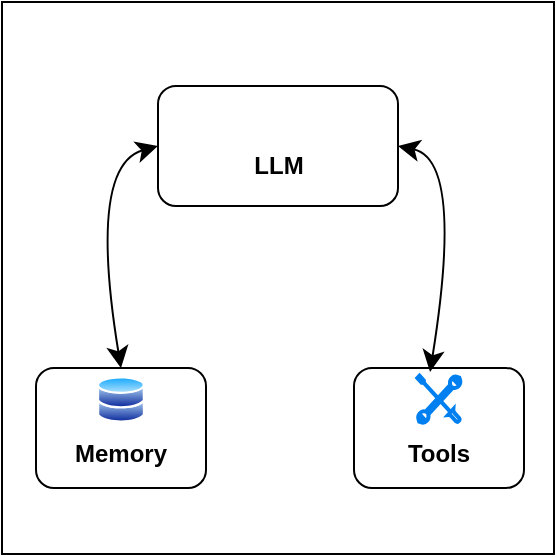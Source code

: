 <mxfile version="28.0.6" pages="4">
  <diagram name="Page-1" id="FeXp3lwhKvDChLXC00sJ">
    <mxGraphModel dx="703" dy="830" grid="0" gridSize="10" guides="1" tooltips="1" connect="1" arrows="1" fold="1" page="0" pageScale="1" pageWidth="827" pageHeight="1169" math="0" shadow="0">
      <root>
        <mxCell id="0" />
        <mxCell id="1" parent="0" />
        <mxCell id="gt8i8WAIPigKyDKN9nyk-1" value="" style="whiteSpace=wrap;html=1;aspect=fixed;" vertex="1" parent="1">
          <mxGeometry x="32" y="32" width="276" height="276" as="geometry" />
        </mxCell>
        <mxCell id="w7_embxRRbCrGlgy1Q8U-1" value="" style="rounded=1;whiteSpace=wrap;html=1;" vertex="1" parent="1">
          <mxGeometry x="110" y="74" width="120" height="60" as="geometry" />
        </mxCell>
        <mxCell id="-sjNBUB8IZvCzLfl4tqM-1" value="" style="rounded=1;whiteSpace=wrap;html=1;" vertex="1" parent="1">
          <mxGeometry x="49" y="215" width="85" height="60" as="geometry" />
        </mxCell>
        <mxCell id="-sjNBUB8IZvCzLfl4tqM-2" value="" style="rounded=1;whiteSpace=wrap;html=1;" vertex="1" parent="1">
          <mxGeometry x="208" y="215" width="85" height="60" as="geometry" />
        </mxCell>
        <mxCell id="-sjNBUB8IZvCzLfl4tqM-3" value="" style="image;aspect=fixed;perimeter=ellipsePerimeter;html=1;align=center;shadow=0;dashed=0;spacingTop=3;image=img/lib/active_directory/databases.svg;" vertex="1" parent="1">
          <mxGeometry x="79.5" y="219" width="24" height="23.52" as="geometry" />
        </mxCell>
        <mxCell id="-sjNBUB8IZvCzLfl4tqM-4" value="" style="html=1;verticalLabelPosition=bottom;align=center;labelBackgroundColor=#ffffff;verticalAlign=top;strokeWidth=2;strokeColor=#0080F0;shadow=0;dashed=0;shape=mxgraph.ios7.icons.tools;pointerEvents=1" vertex="1" parent="1">
          <mxGeometry x="239.65" y="218.82" width="21.7" height="23.7" as="geometry" />
        </mxCell>
        <mxCell id="-sjNBUB8IZvCzLfl4tqM-5" value="" style="shape=image;html=1;verticalAlign=top;verticalLabelPosition=bottom;labelBackgroundColor=#ffffff;imageAspect=0;aspect=fixed;image=https://icons.diagrams.net/icon-cache1/Boxicons_Regular_Vol_1-2633/bx-brain-800.svg" vertex="1" parent="1">
          <mxGeometry x="158" y="80" width="24" height="24" as="geometry" />
        </mxCell>
        <mxCell id="-sjNBUB8IZvCzLfl4tqM-6" value="&lt;b&gt;Tools&lt;/b&gt;" style="text;html=1;align=center;verticalAlign=middle;whiteSpace=wrap;rounded=0;" vertex="1" parent="1">
          <mxGeometry x="224" y="246" width="53" height="24" as="geometry" />
        </mxCell>
        <mxCell id="-sjNBUB8IZvCzLfl4tqM-7" value="&lt;b&gt;LLM&lt;/b&gt;" style="text;html=1;align=center;verticalAlign=middle;whiteSpace=wrap;rounded=0;" vertex="1" parent="1">
          <mxGeometry x="143.5" y="102" width="53" height="24" as="geometry" />
        </mxCell>
        <mxCell id="-sjNBUB8IZvCzLfl4tqM-8" value="&lt;b&gt;Memory&lt;/b&gt;" style="text;html=1;align=center;verticalAlign=middle;whiteSpace=wrap;rounded=0;" vertex="1" parent="1">
          <mxGeometry x="65" y="246" width="53" height="24" as="geometry" />
        </mxCell>
        <mxCell id="-sjNBUB8IZvCzLfl4tqM-13" value="" style="endArrow=classic;startArrow=classic;html=1;rounded=0;fontSize=12;startSize=8;endSize=8;curved=1;entryX=0.5;entryY=0;entryDx=0;entryDy=0;exitX=0;exitY=0.5;exitDx=0;exitDy=0;" edge="1" parent="1" source="w7_embxRRbCrGlgy1Q8U-1" target="-sjNBUB8IZvCzLfl4tqM-1">
          <mxGeometry width="50" height="50" relative="1" as="geometry">
            <mxPoint x="175" y="225" as="sourcePoint" />
            <mxPoint x="225" y="175" as="targetPoint" />
            <Array as="points">
              <mxPoint x="75" y="114" />
            </Array>
          </mxGeometry>
        </mxCell>
        <mxCell id="-sjNBUB8IZvCzLfl4tqM-14" value="" style="endArrow=classic;startArrow=classic;html=1;rounded=0;fontSize=12;startSize=8;endSize=8;curved=1;exitX=0.293;exitY=-0.077;exitDx=0;exitDy=0;exitPerimeter=0;entryX=1;entryY=0.5;entryDx=0;entryDy=0;" edge="1" parent="1" source="-sjNBUB8IZvCzLfl4tqM-4" target="w7_embxRRbCrGlgy1Q8U-1">
          <mxGeometry width="50" height="50" relative="1" as="geometry">
            <mxPoint x="175" y="225" as="sourcePoint" />
            <mxPoint x="225" y="175" as="targetPoint" />
            <Array as="points">
              <mxPoint x="263" y="111" />
            </Array>
          </mxGeometry>
        </mxCell>
      </root>
    </mxGraphModel>
  </diagram>
  <diagram id="Ddv0bjJEGDfk7h7jrF93" name="Page-2">
    <mxGraphModel dx="402" dy="474" grid="0" gridSize="10" guides="1" tooltips="1" connect="1" arrows="1" fold="1" page="0" pageScale="1" pageWidth="827" pageHeight="1169" math="0" shadow="0">
      <root>
        <mxCell id="0" />
        <mxCell id="1" parent="0" />
        <mxCell id="w3kxhkQSGcvHAjl5hH4f-1" value="" style="whiteSpace=wrap;html=1;aspect=fixed;" vertex="1" parent="1">
          <mxGeometry x="44" y="44" width="270" height="270" as="geometry" />
        </mxCell>
        <mxCell id="_LxnW0N4NbK_T_UUXc8Z-15" value="" style="edgeStyle=none;curved=1;rounded=0;orthogonalLoop=1;jettySize=auto;html=1;fontSize=12;startSize=8;endSize=8;" edge="1" parent="1" source="_LxnW0N4NbK_T_UUXc8Z-2" target="_LxnW0N4NbK_T_UUXc8Z-4">
          <mxGeometry relative="1" as="geometry">
            <Array as="points">
              <mxPoint x="76" y="109" />
            </Array>
          </mxGeometry>
        </mxCell>
        <mxCell id="_LxnW0N4NbK_T_UUXc8Z-16" value="3" style="edgeLabel;html=1;align=center;verticalAlign=middle;resizable=0;points=[];fontSize=12;" vertex="1" connectable="0" parent="_LxnW0N4NbK_T_UUXc8Z-15">
          <mxGeometry x="-0.355" y="-2" relative="1" as="geometry">
            <mxPoint as="offset" />
          </mxGeometry>
        </mxCell>
        <mxCell id="_LxnW0N4NbK_T_UUXc8Z-2" value="" style="rounded=1;whiteSpace=wrap;html=1;" vertex="1" parent="1">
          <mxGeometry x="72" y="211" width="89" height="60" as="geometry" />
        </mxCell>
        <mxCell id="_LxnW0N4NbK_T_UUXc8Z-5" value="" style="edgeStyle=none;curved=1;rounded=0;orthogonalLoop=1;jettySize=auto;html=1;fontSize=12;startSize=8;endSize=8;" edge="1" parent="1" source="_LxnW0N4NbK_T_UUXc8Z-3" target="_LxnW0N4NbK_T_UUXc8Z-2">
          <mxGeometry relative="1" as="geometry" />
        </mxCell>
        <mxCell id="_LxnW0N4NbK_T_UUXc8Z-7" value="2" style="edgeLabel;html=1;align=center;verticalAlign=middle;resizable=0;points=[];fontSize=12;" vertex="1" connectable="0" parent="_LxnW0N4NbK_T_UUXc8Z-5">
          <mxGeometry x="-0.03" relative="1" as="geometry">
            <mxPoint as="offset" />
          </mxGeometry>
        </mxCell>
        <mxCell id="_LxnW0N4NbK_T_UUXc8Z-3" value="" style="rounded=1;whiteSpace=wrap;html=1;" vertex="1" parent="1">
          <mxGeometry x="204" y="211" width="89" height="60" as="geometry" />
        </mxCell>
        <mxCell id="_LxnW0N4NbK_T_UUXc8Z-18" value="" style="edgeStyle=none;curved=1;rounded=0;orthogonalLoop=1;jettySize=auto;html=1;fontSize=12;startSize=8;endSize=8;entryX=0.562;entryY=0.012;entryDx=0;entryDy=0;entryPerimeter=0;" edge="1" parent="1">
          <mxGeometry relative="1" as="geometry">
            <mxPoint x="218.299" y="110.28" as="sourcePoint" />
            <mxPoint x="249.768" y="211.0" as="targetPoint" />
            <Array as="points">
              <mxPoint x="284" y="107" />
            </Array>
          </mxGeometry>
        </mxCell>
        <mxCell id="_LxnW0N4NbK_T_UUXc8Z-23" value="1" style="edgeLabel;html=1;align=center;verticalAlign=middle;resizable=0;points=[];fontSize=12;" vertex="1" connectable="0" parent="_LxnW0N4NbK_T_UUXc8Z-18">
          <mxGeometry x="0.316" y="-4" relative="1" as="geometry">
            <mxPoint as="offset" />
          </mxGeometry>
        </mxCell>
        <mxCell id="_LxnW0N4NbK_T_UUXc8Z-4" value="" style="rounded=1;whiteSpace=wrap;html=1;" vertex="1" parent="1">
          <mxGeometry x="134.5" y="82" width="89" height="60" as="geometry" />
        </mxCell>
        <mxCell id="_LxnW0N4NbK_T_UUXc8Z-8" value="" style="shape=mxgraph.signs.healthcare.brain;html=1;pointerEvents=1;fillColor=#000000;strokeColor=none;verticalLabelPosition=bottom;verticalAlign=top;align=center;" vertex="1" parent="1">
          <mxGeometry x="170.5" y="117" width="17" height="17" as="geometry" />
        </mxCell>
        <mxCell id="_LxnW0N4NbK_T_UUXc8Z-9" value="" style="html=1;verticalLabelPosition=bottom;align=center;labelBackgroundColor=#ffffff;verticalAlign=top;strokeWidth=2;strokeColor=#0080F0;shadow=0;dashed=0;shape=mxgraph.ios7.icons.tools;pointerEvents=1" vertex="1" parent="1">
          <mxGeometry x="239.82" y="243" width="17.35" height="17.7" as="geometry" />
        </mxCell>
        <mxCell id="_LxnW0N4NbK_T_UUXc8Z-10" value="" style="html=1;verticalLabelPosition=bottom;align=center;labelBackgroundColor=#ffffff;verticalAlign=top;strokeWidth=2;strokeColor=#0080F0;shadow=0;dashed=0;shape=mxgraph.ios7.icons.eye;" vertex="1" parent="1">
          <mxGeometry x="104" y="247" width="21" height="13.7" as="geometry" />
        </mxCell>
        <mxCell id="_LxnW0N4NbK_T_UUXc8Z-11" value="&lt;b&gt;Observation&lt;/b&gt;" style="text;html=1;align=center;verticalAlign=middle;whiteSpace=wrap;rounded=0;" vertex="1" parent="1">
          <mxGeometry x="94.25" y="220" width="44.5" height="18" as="geometry" />
        </mxCell>
        <mxCell id="_LxnW0N4NbK_T_UUXc8Z-12" value="&lt;b&gt;Action&lt;/b&gt;" style="text;html=1;align=center;verticalAlign=middle;whiteSpace=wrap;rounded=0;" vertex="1" parent="1">
          <mxGeometry x="226.25" y="220" width="44.5" height="18" as="geometry" />
        </mxCell>
        <mxCell id="_LxnW0N4NbK_T_UUXc8Z-14" value="&lt;b&gt;Thought&lt;/b&gt;" style="text;html=1;align=center;verticalAlign=middle;whiteSpace=wrap;rounded=0;" vertex="1" parent="1">
          <mxGeometry x="156.75" y="89" width="44.5" height="18" as="geometry" />
        </mxCell>
      </root>
    </mxGraphModel>
  </diagram>
  <diagram id="IJSynlm1GDXiRw4LqbKS" name="Page-3">
    <mxGraphModel dx="703" dy="1230" grid="0" gridSize="10" guides="1" tooltips="1" connect="1" arrows="1" fold="1" page="0" pageScale="1" pageWidth="827" pageHeight="1169" math="0" shadow="0">
      <root>
        <mxCell id="0" />
        <mxCell id="1" parent="0" />
        <mxCell id="3HxdFAekFyfG3pPEpKNf-1" value="" style="whiteSpace=wrap;html=1;aspect=fixed;" vertex="1" parent="1">
          <mxGeometry x="41" y="-17" width="260" height="260" as="geometry" />
        </mxCell>
        <mxCell id="N0wYLJIh0VkWQOh1PxE9-1" value="" style="rounded=1;whiteSpace=wrap;html=1;" vertex="1" parent="1">
          <mxGeometry x="111" y="9" width="120" height="60" as="geometry" />
        </mxCell>
        <mxCell id="N0wYLJIh0VkWQOh1PxE9-2" value="" style="rounded=1;whiteSpace=wrap;html=1;" vertex="1" parent="1">
          <mxGeometry x="111" y="89" width="120" height="60" as="geometry" />
        </mxCell>
        <mxCell id="N0wYLJIh0VkWQOh1PxE9-3" value="" style="rounded=1;whiteSpace=wrap;html=1;" vertex="1" parent="1">
          <mxGeometry x="111" y="161" width="120" height="60" as="geometry" />
        </mxCell>
        <mxCell id="N0wYLJIh0VkWQOh1PxE9-4" value="" style="image;aspect=fixed;perimeter=ellipsePerimeter;html=1;align=center;shadow=0;dashed=0;spacingTop=3;image=img/lib/active_directory/sql_server.svg;" vertex="1" parent="1">
          <mxGeometry x="196" y="25.04" width="23.5" height="30.52" as="geometry" />
        </mxCell>
        <mxCell id="N0wYLJIh0VkWQOh1PxE9-5" value="" style="shadow=0;dashed=0;html=1;strokeColor=none;fillColor=#4495D1;labelPosition=center;verticalLabelPosition=bottom;verticalAlign=top;align=center;outlineConnect=0;shape=mxgraph.veeam.checked_doc;" vertex="1" parent="1">
          <mxGeometry x="198.5" y="103.75" width="21" height="30.5" as="geometry" />
        </mxCell>
        <mxCell id="N0wYLJIh0VkWQOh1PxE9-6" value="" style="sketch=0;verticalLabelPosition=bottom;sketch=0;aspect=fixed;html=1;verticalAlign=top;strokeColor=none;fillColor=#000000;align=center;outlineConnect=0;pointerEvents=1;shape=mxgraph.citrix2.authentication_google;" vertex="1" parent="1">
          <mxGeometry x="189.75" y="178.25" width="29.75" height="29.75" as="geometry" />
        </mxCell>
        <mxCell id="N0wYLJIh0VkWQOh1PxE9-7" value="&lt;span&gt;Use Tool A&lt;/span&gt;" style="text;html=1;align=center;verticalAlign=middle;whiteSpace=wrap;rounded=0;fontStyle=1" vertex="1" parent="1">
          <mxGeometry x="118" y="25.04" width="67" height="30" as="geometry" />
        </mxCell>
        <mxCell id="N0wYLJIh0VkWQOh1PxE9-8" value="&lt;span&gt;Use Tool B&lt;/span&gt;" style="text;html=1;align=center;verticalAlign=middle;whiteSpace=wrap;rounded=0;fontStyle=1" vertex="1" parent="1">
          <mxGeometry x="118" y="104" width="67" height="30" as="geometry" />
        </mxCell>
        <mxCell id="N0wYLJIh0VkWQOh1PxE9-9" value="&lt;span&gt;Use Tool C&lt;/span&gt;" style="text;html=1;align=center;verticalAlign=middle;whiteSpace=wrap;rounded=0;fontStyle=1" vertex="1" parent="1">
          <mxGeometry x="118" y="176" width="67" height="30" as="geometry" />
        </mxCell>
      </root>
    </mxGraphModel>
  </diagram>
  <diagram id="os9EMAb2T-1o0sMngYkQ" name="Page-5">
    <mxGraphModel dx="1103" dy="1230" grid="0" gridSize="10" guides="1" tooltips="1" connect="1" arrows="1" fold="1" page="0" pageScale="1" pageWidth="827" pageHeight="1169" math="0" shadow="0">
      <root>
        <mxCell id="0" />
        <mxCell id="1" parent="0" />
        <mxCell id="29QbvSolf8fc6ethr1Fn-1" value="" style="rounded=0;whiteSpace=wrap;html=1;" vertex="1" parent="1">
          <mxGeometry x="-25" y="-98" width="377" height="385" as="geometry" />
        </mxCell>
        <mxCell id="29QbvSolf8fc6ethr1Fn-2" value="" style="rounded=1;whiteSpace=wrap;html=1;" vertex="1" parent="1">
          <mxGeometry x="103.5" y="-68" width="120" height="81" as="geometry" />
        </mxCell>
        <mxCell id="29QbvSolf8fc6ethr1Fn-3" value="" style="rounded=1;whiteSpace=wrap;html=1;" vertex="1" parent="1">
          <mxGeometry x="212" y="54" width="120" height="81" as="geometry" />
        </mxCell>
        <mxCell id="29QbvSolf8fc6ethr1Fn-4" value="" style="rounded=1;whiteSpace=wrap;html=1;" vertex="1" parent="1">
          <mxGeometry x="-4" y="54" width="120" height="81" as="geometry" />
        </mxCell>
        <mxCell id="29QbvSolf8fc6ethr1Fn-5" value="" style="rounded=1;whiteSpace=wrap;html=1;" vertex="1" parent="1">
          <mxGeometry x="103.5" y="182" width="120" height="81" as="geometry" />
        </mxCell>
        <mxCell id="29QbvSolf8fc6ethr1Fn-6" value="" style="shape=image;html=1;verticalAlign=top;verticalLabelPosition=bottom;labelBackgroundColor=#ffffff;imageAspect=0;aspect=fixed;image=https://icons.diagrams.net/icon-cache1/Boxicons_Regular_Vol_1-2633/bx-brain-800.svg" vertex="1" parent="1">
          <mxGeometry x="151.5" y="-60" width="24" height="24" as="geometry" />
        </mxCell>
        <mxCell id="29QbvSolf8fc6ethr1Fn-7" value="" style="shape=image;html=1;verticalAlign=top;verticalLabelPosition=bottom;labelBackgroundColor=#ffffff;imageAspect=0;aspect=fixed;image=https://icons.diagrams.net/icon-cache1/Boxicons_Regular_Vol_1-2633/bx-brain-800.svg" vertex="1" parent="1">
          <mxGeometry x="296" y="82.5" width="24" height="24" as="geometry" />
        </mxCell>
        <mxCell id="29QbvSolf8fc6ethr1Fn-8" value="" style="shape=image;html=1;verticalAlign=top;verticalLabelPosition=bottom;labelBackgroundColor=#ffffff;imageAspect=0;aspect=fixed;image=https://icons.diagrams.net/icon-cache1/Boxicons_Regular_Vol_1-2633/bx-brain-800.svg" vertex="1" parent="1">
          <mxGeometry x="151.5" y="232" width="24" height="24" as="geometry" />
        </mxCell>
        <mxCell id="29QbvSolf8fc6ethr1Fn-9" value="" style="shape=image;html=1;verticalAlign=top;verticalLabelPosition=bottom;labelBackgroundColor=#ffffff;imageAspect=0;aspect=fixed;image=https://icons.diagrams.net/icon-cache1/Boxicons_Regular_Vol_1-2633/bx-brain-800.svg" vertex="1" parent="1">
          <mxGeometry x="2" y="82.5" width="24" height="24" as="geometry" />
        </mxCell>
        <mxCell id="29QbvSolf8fc6ethr1Fn-11" value="" style="html=1;labelBackgroundColor=#ffffff;startArrow=none;startFill=0;startSize=6;endArrow=classic;endFill=1;endSize=6;jettySize=auto;orthogonalLoop=1;strokeWidth=1;dashed=1;fontSize=14;rounded=0;curved=1;entryX=0.5;entryY=1;entryDx=0;entryDy=0;exitX=1;exitY=0.5;exitDx=0;exitDy=0;" edge="1" parent="1" source="29QbvSolf8fc6ethr1Fn-5" target="29QbvSolf8fc6ethr1Fn-3">
          <mxGeometry width="60" height="60" relative="1" as="geometry">
            <mxPoint x="170" y="230" as="sourcePoint" />
            <mxPoint x="230" y="170" as="targetPoint" />
          </mxGeometry>
        </mxCell>
        <mxCell id="29QbvSolf8fc6ethr1Fn-12" value="" style="html=1;labelBackgroundColor=#ffffff;startArrow=none;startFill=0;startSize=6;endArrow=classic;endFill=1;endSize=6;jettySize=auto;orthogonalLoop=1;strokeWidth=1;dashed=1;fontSize=14;rounded=0;curved=1;entryX=0.5;entryY=0;entryDx=0;entryDy=0;exitX=1;exitY=0.5;exitDx=0;exitDy=0;" edge="1" parent="1" target="29QbvSolf8fc6ethr1Fn-3">
          <mxGeometry width="60" height="60" relative="1" as="geometry">
            <mxPoint x="223.5" y="-30" as="sourcePoint" />
            <mxPoint x="271.5" y="-118" as="targetPoint" />
          </mxGeometry>
        </mxCell>
        <mxCell id="29QbvSolf8fc6ethr1Fn-13" value="" style="html=1;labelBackgroundColor=#ffffff;startArrow=none;startFill=0;startSize=6;endArrow=classic;endFill=1;endSize=6;jettySize=auto;orthogonalLoop=1;strokeWidth=1;dashed=1;fontSize=14;rounded=0;curved=1;entryX=0.5;entryY=1;entryDx=0;entryDy=0;exitX=1;exitY=0.5;exitDx=0;exitDy=0;" edge="1" parent="1" target="29QbvSolf8fc6ethr1Fn-4">
          <mxGeometry width="60" height="60" relative="1" as="geometry">
            <mxPoint x="103.5" y="235" as="sourcePoint" />
            <mxPoint x="151.5" y="147" as="targetPoint" />
          </mxGeometry>
        </mxCell>
        <mxCell id="29QbvSolf8fc6ethr1Fn-14" value="" style="html=1;labelBackgroundColor=#ffffff;startArrow=none;startFill=0;startSize=6;endArrow=classic;endFill=1;endSize=6;jettySize=auto;orthogonalLoop=1;strokeWidth=1;dashed=1;fontSize=14;rounded=0;curved=1;entryX=0;entryY=0.5;entryDx=0;entryDy=0;exitX=1;exitY=0.5;exitDx=0;exitDy=0;" edge="1" parent="1" target="29QbvSolf8fc6ethr1Fn-2">
          <mxGeometry width="60" height="60" relative="1" as="geometry">
            <mxPoint x="47" y="51" as="sourcePoint" />
            <mxPoint x="95.5" y="135" as="targetPoint" />
            <Array as="points" />
          </mxGeometry>
        </mxCell>
        <mxCell id="29QbvSolf8fc6ethr1Fn-15" value="" style="html=1;labelBackgroundColor=#ffffff;startArrow=none;startFill=0;startSize=6;endArrow=classic;endFill=1;endSize=6;jettySize=auto;orthogonalLoop=1;strokeWidth=1;dashed=1;fontSize=14;rounded=0;curved=1;entryX=0;entryY=0.5;entryDx=0;entryDy=0;" edge="1" parent="1" target="29QbvSolf8fc6ethr1Fn-3">
          <mxGeometry width="60" height="60" relative="1" as="geometry">
            <mxPoint x="115.5" y="97" as="sourcePoint" />
            <mxPoint x="175.5" y="37" as="targetPoint" />
          </mxGeometry>
        </mxCell>
        <mxCell id="29QbvSolf8fc6ethr1Fn-16" value="Agent 2" style="text;html=1;align=center;verticalAlign=middle;whiteSpace=wrap;rounded=0;" vertex="1" parent="1">
          <mxGeometry x="32" y="79.5" width="60" height="30" as="geometry" />
        </mxCell>
        <mxCell id="29QbvSolf8fc6ethr1Fn-17" value="Agent 4" style="text;html=1;align=center;verticalAlign=middle;whiteSpace=wrap;rounded=0;" vertex="1" parent="1">
          <mxGeometry x="133.5" y="202" width="60" height="30" as="geometry" />
        </mxCell>
        <mxCell id="29QbvSolf8fc6ethr1Fn-18" value="Agent 3" style="text;html=1;align=center;verticalAlign=middle;whiteSpace=wrap;rounded=0;" vertex="1" parent="1">
          <mxGeometry x="228" y="79.5" width="60" height="30" as="geometry" />
        </mxCell>
        <mxCell id="29QbvSolf8fc6ethr1Fn-19" value="Agent 1" style="text;html=1;align=center;verticalAlign=middle;whiteSpace=wrap;rounded=0;" vertex="1" parent="1">
          <mxGeometry x="133.5" y="-32" width="60" height="30" as="geometry" />
        </mxCell>
      </root>
    </mxGraphModel>
  </diagram>
</mxfile>

